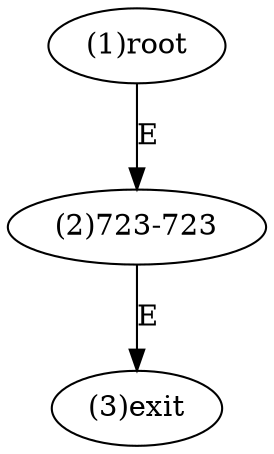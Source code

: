 digraph "" { 
1[ label="(1)root"];
2[ label="(2)723-723"];
3[ label="(3)exit"];
1->2[ label="E"];
2->3[ label="E"];
}